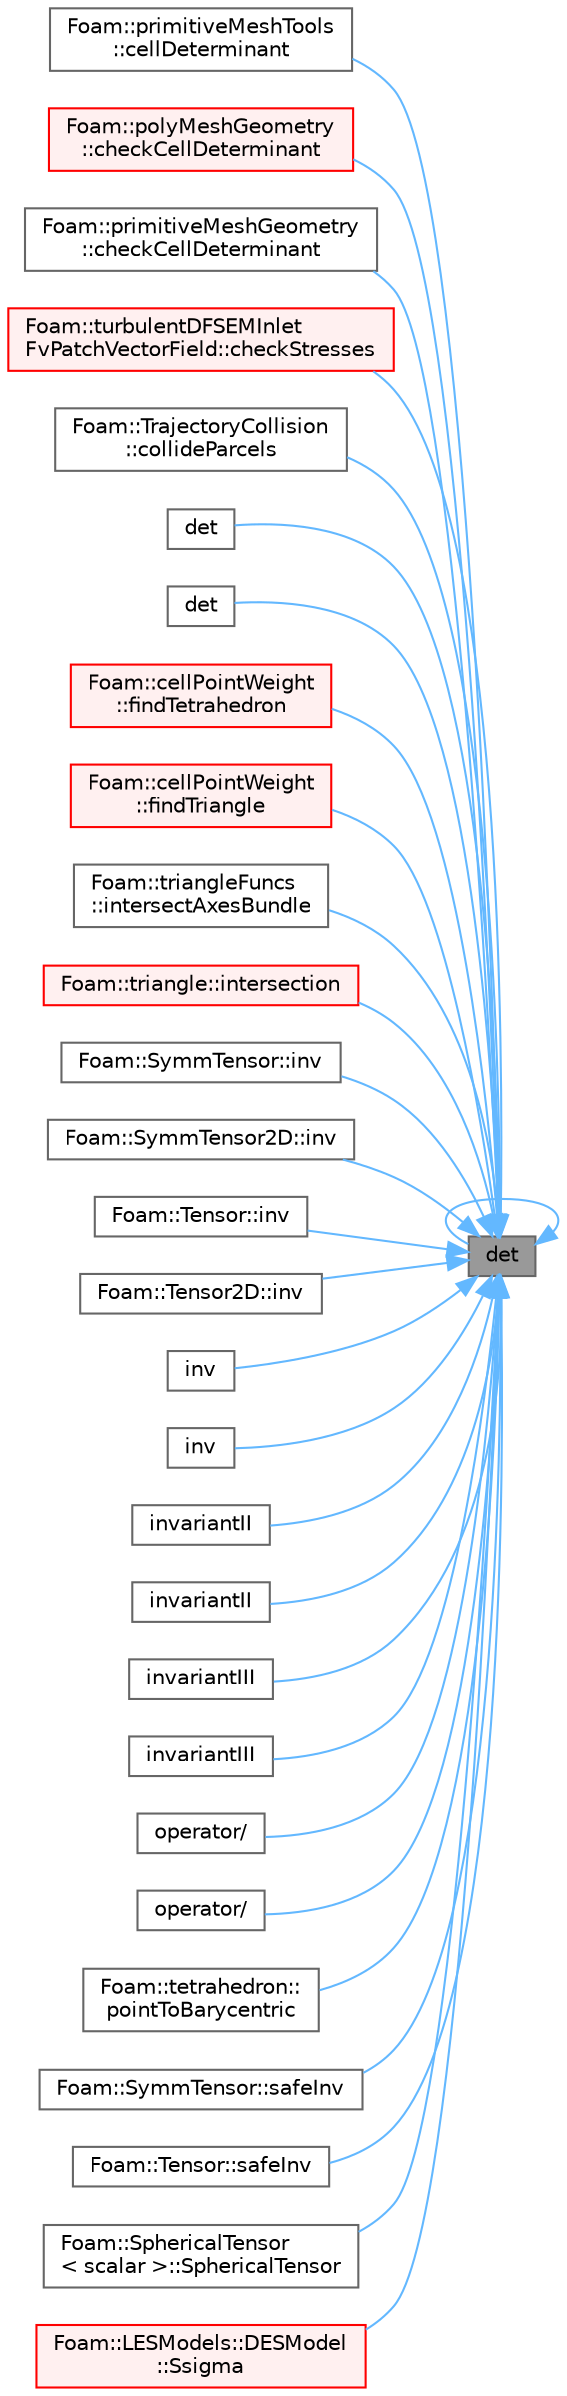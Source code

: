 digraph "det"
{
 // LATEX_PDF_SIZE
  bgcolor="transparent";
  edge [fontname=Helvetica,fontsize=10,labelfontname=Helvetica,labelfontsize=10];
  node [fontname=Helvetica,fontsize=10,shape=box,height=0.2,width=0.4];
  rankdir="RL";
  Node1 [id="Node000001",label="det",height=0.2,width=0.4,color="gray40", fillcolor="grey60", style="filled", fontcolor="black",tooltip=" "];
  Node1 -> Node2 [id="edge1_Node000001_Node000002",dir="back",color="steelblue1",style="solid",tooltip=" "];
  Node2 [id="Node000002",label="Foam::primitiveMeshTools\l::cellDeterminant",height=0.2,width=0.4,color="grey40", fillcolor="white", style="filled",URL="$classFoam_1_1primitiveMeshTools.html#a5f905e6a535aa07983757a63e487b596",tooltip=" "];
  Node1 -> Node3 [id="edge2_Node000001_Node000003",dir="back",color="steelblue1",style="solid",tooltip=" "];
  Node3 [id="Node000003",label="Foam::polyMeshGeometry\l::checkCellDeterminant",height=0.2,width=0.4,color="red", fillcolor="#FFF0F0", style="filled",URL="$classFoam_1_1polyMeshGeometry.html#af0c7e937ce83711247f5519b530eb868",tooltip=" "];
  Node1 -> Node5 [id="edge3_Node000001_Node000005",dir="back",color="steelblue1",style="solid",tooltip=" "];
  Node5 [id="Node000005",label="Foam::primitiveMeshGeometry\l::checkCellDeterminant",height=0.2,width=0.4,color="grey40", fillcolor="white", style="filled",URL="$classFoam_1_1primitiveMeshGeometry.html#a86702a579f7fe69fb82f0933e27edabd",tooltip=" "];
  Node1 -> Node6 [id="edge4_Node000001_Node000006",dir="back",color="steelblue1",style="solid",tooltip=" "];
  Node6 [id="Node000006",label="Foam::turbulentDFSEMInlet\lFvPatchVectorField::checkStresses",height=0.2,width=0.4,color="red", fillcolor="#FFF0F0", style="filled",URL="$classFoam_1_1turbulentDFSEMInletFvPatchVectorField.html#a1317d431ae3a0037f97cd338bbed2c9d",tooltip=" "];
  Node1 -> Node9 [id="edge5_Node000001_Node000009",dir="back",color="steelblue1",style="solid",tooltip=" "];
  Node9 [id="Node000009",label="Foam::TrajectoryCollision\l::collideParcels",height=0.2,width=0.4,color="grey40", fillcolor="white", style="filled",URL="$classFoam_1_1TrajectoryCollision.html#a544ea47d9f252b637415a55f81a13a93",tooltip=" "];
  Node1 -> Node1 [id="edge6_Node000001_Node000001",dir="back",color="steelblue1",style="solid",tooltip=" "];
  Node1 -> Node10 [id="edge7_Node000001_Node000010",dir="back",color="steelblue1",style="solid",tooltip=" "];
  Node10 [id="Node000010",label="det",height=0.2,width=0.4,color="grey40", fillcolor="white", style="filled",URL="$namespaceFoam.html#a427e76805adedd5ea4a6a0a84ec8c04d",tooltip=" "];
  Node1 -> Node11 [id="edge8_Node000001_Node000011",dir="back",color="steelblue1",style="solid",tooltip=" "];
  Node11 [id="Node000011",label="det",height=0.2,width=0.4,color="grey40", fillcolor="white", style="filled",URL="$namespaceFoam.html#aa2a6c13e32a4bb9848ebc3f6fa76a5b9",tooltip=" "];
  Node1 -> Node12 [id="edge9_Node000001_Node000012",dir="back",color="steelblue1",style="solid",tooltip=" "];
  Node12 [id="Node000012",label="Foam::cellPointWeight\l::findTetrahedron",height=0.2,width=0.4,color="red", fillcolor="#FFF0F0", style="filled",URL="$classFoam_1_1cellPointWeight.html#a04d110a609cd69b19474de418fb1a4cf",tooltip=" "];
  Node1 -> Node14 [id="edge10_Node000001_Node000014",dir="back",color="steelblue1",style="solid",tooltip=" "];
  Node14 [id="Node000014",label="Foam::cellPointWeight\l::findTriangle",height=0.2,width=0.4,color="red", fillcolor="#FFF0F0", style="filled",URL="$classFoam_1_1cellPointWeight.html#a20eb498d3295cd0297ddedb866e3cef9",tooltip=" "];
  Node1 -> Node15 [id="edge11_Node000001_Node000015",dir="back",color="steelblue1",style="solid",tooltip=" "];
  Node15 [id="Node000015",label="Foam::triangleFuncs\l::intersectAxesBundle",height=0.2,width=0.4,color="grey40", fillcolor="white", style="filled",URL="$classFoam_1_1triangleFuncs.html#a9dee5658f90fecf99dc7ed9262fee6e3",tooltip=" "];
  Node1 -> Node16 [id="edge12_Node000001_Node000016",dir="back",color="steelblue1",style="solid",tooltip=" "];
  Node16 [id="Node000016",label="Foam::triangle::intersection",height=0.2,width=0.4,color="red", fillcolor="#FFF0F0", style="filled",URL="$classFoam_1_1triangle.html#ac82a9c98ef3be11c0738ec2f39ba8a2c",tooltip=" "];
  Node1 -> Node20 [id="edge13_Node000001_Node000020",dir="back",color="steelblue1",style="solid",tooltip=" "];
  Node20 [id="Node000020",label="Foam::SymmTensor::inv",height=0.2,width=0.4,color="grey40", fillcolor="white", style="filled",URL="$classFoam_1_1SymmTensor.html#aeb47378354852c9788fa515a75836192",tooltip=" "];
  Node1 -> Node21 [id="edge14_Node000001_Node000021",dir="back",color="steelblue1",style="solid",tooltip=" "];
  Node21 [id="Node000021",label="Foam::SymmTensor2D::inv",height=0.2,width=0.4,color="grey40", fillcolor="white", style="filled",URL="$classFoam_1_1SymmTensor2D.html#ac592908bf848c80a2e6a5d9b39c27744",tooltip=" "];
  Node1 -> Node22 [id="edge15_Node000001_Node000022",dir="back",color="steelblue1",style="solid",tooltip=" "];
  Node22 [id="Node000022",label="Foam::Tensor::inv",height=0.2,width=0.4,color="grey40", fillcolor="white", style="filled",URL="$classFoam_1_1Tensor.html#aa1373a5cd84a7d13d83b3d39273b7c15",tooltip=" "];
  Node1 -> Node23 [id="edge16_Node000001_Node000023",dir="back",color="steelblue1",style="solid",tooltip=" "];
  Node23 [id="Node000023",label="Foam::Tensor2D::inv",height=0.2,width=0.4,color="grey40", fillcolor="white", style="filled",URL="$classFoam_1_1Tensor2D.html#ac244d4096cdce87a992f8452a753c400",tooltip=" "];
  Node1 -> Node24 [id="edge17_Node000001_Node000024",dir="back",color="steelblue1",style="solid",tooltip=" "];
  Node24 [id="Node000024",label="inv",height=0.2,width=0.4,color="grey40", fillcolor="white", style="filled",URL="$namespaceFoam.html#aca7bedb5a366a344bde78fb9e930bc1f",tooltip=" "];
  Node1 -> Node25 [id="edge18_Node000001_Node000025",dir="back",color="steelblue1",style="solid",tooltip=" "];
  Node25 [id="Node000025",label="inv",height=0.2,width=0.4,color="grey40", fillcolor="white", style="filled",URL="$namespaceFoam.html#a44149c2f974f36c3f63b8627c748d7cc",tooltip=" "];
  Node1 -> Node26 [id="edge19_Node000001_Node000026",dir="back",color="steelblue1",style="solid",tooltip=" "];
  Node26 [id="Node000026",label="invariantII",height=0.2,width=0.4,color="grey40", fillcolor="white", style="filled",URL="$namespaceFoam.html#a4e552e4a589023410e1b55a915257ddb",tooltip=" "];
  Node1 -> Node27 [id="edge20_Node000001_Node000027",dir="back",color="steelblue1",style="solid",tooltip=" "];
  Node27 [id="Node000027",label="invariantII",height=0.2,width=0.4,color="grey40", fillcolor="white", style="filled",URL="$namespaceFoam.html#ac397008fab42790279e6ec4f4b0c539c",tooltip=" "];
  Node1 -> Node28 [id="edge21_Node000001_Node000028",dir="back",color="steelblue1",style="solid",tooltip=" "];
  Node28 [id="Node000028",label="invariantIII",height=0.2,width=0.4,color="grey40", fillcolor="white", style="filled",URL="$namespaceFoam.html#a65e25789b6fc8c5f526de4812d9d54c5",tooltip=" "];
  Node1 -> Node29 [id="edge22_Node000001_Node000029",dir="back",color="steelblue1",style="solid",tooltip=" "];
  Node29 [id="Node000029",label="invariantIII",height=0.2,width=0.4,color="grey40", fillcolor="white", style="filled",URL="$namespaceFoam.html#a904d47fbfa35a5351554397a6a0132d3",tooltip=" "];
  Node1 -> Node30 [id="edge23_Node000001_Node000030",dir="back",color="steelblue1",style="solid",tooltip=" "];
  Node30 [id="Node000030",label="operator/",height=0.2,width=0.4,color="grey40", fillcolor="white", style="filled",URL="$namespaceFoam.html#a0c09b51a94cd330565c19efda1de1069",tooltip=" "];
  Node1 -> Node31 [id="edge24_Node000001_Node000031",dir="back",color="steelblue1",style="solid",tooltip=" "];
  Node31 [id="Node000031",label="operator/",height=0.2,width=0.4,color="grey40", fillcolor="white", style="filled",URL="$namespaceFoam.html#afcb8957f3f93c98da64c6f9627b0c94b",tooltip=" "];
  Node1 -> Node32 [id="edge25_Node000001_Node000032",dir="back",color="steelblue1",style="solid",tooltip=" "];
  Node32 [id="Node000032",label="Foam::tetrahedron::\lpointToBarycentric",height=0.2,width=0.4,color="grey40", fillcolor="white", style="filled",URL="$classFoam_1_1tetrahedron.html#a181e2565b363a34130cfe7370f61bddb",tooltip=" "];
  Node1 -> Node33 [id="edge26_Node000001_Node000033",dir="back",color="steelblue1",style="solid",tooltip=" "];
  Node33 [id="Node000033",label="Foam::SymmTensor::safeInv",height=0.2,width=0.4,color="grey40", fillcolor="white", style="filled",URL="$classFoam_1_1SymmTensor.html#acf7dfa6efcbaebde213bae6b3843a307",tooltip=" "];
  Node1 -> Node34 [id="edge27_Node000001_Node000034",dir="back",color="steelblue1",style="solid",tooltip=" "];
  Node34 [id="Node000034",label="Foam::Tensor::safeInv",height=0.2,width=0.4,color="grey40", fillcolor="white", style="filled",URL="$classFoam_1_1Tensor.html#a2ed84a4d72eb0af378bc2b9ca37d38e2",tooltip=" "];
  Node1 -> Node35 [id="edge28_Node000001_Node000035",dir="back",color="steelblue1",style="solid",tooltip=" "];
  Node35 [id="Node000035",label="Foam::SphericalTensor\l\< scalar \>::SphericalTensor",height=0.2,width=0.4,color="grey40", fillcolor="white", style="filled",URL="$classFoam_1_1SphericalTensor.html#a466507e4b03601358cb18c4520e473af",tooltip=" "];
  Node1 -> Node36 [id="edge29_Node000001_Node000036",dir="back",color="steelblue1",style="solid",tooltip=" "];
  Node36 [id="Node000036",label="Foam::LESModels::DESModel\l::Ssigma",height=0.2,width=0.4,color="red", fillcolor="#FFF0F0", style="filled",URL="$classFoam_1_1LESModels_1_1DESModel.html#a204cc129a2a8b2a9650f2472d1dd541d",tooltip=" "];
}
